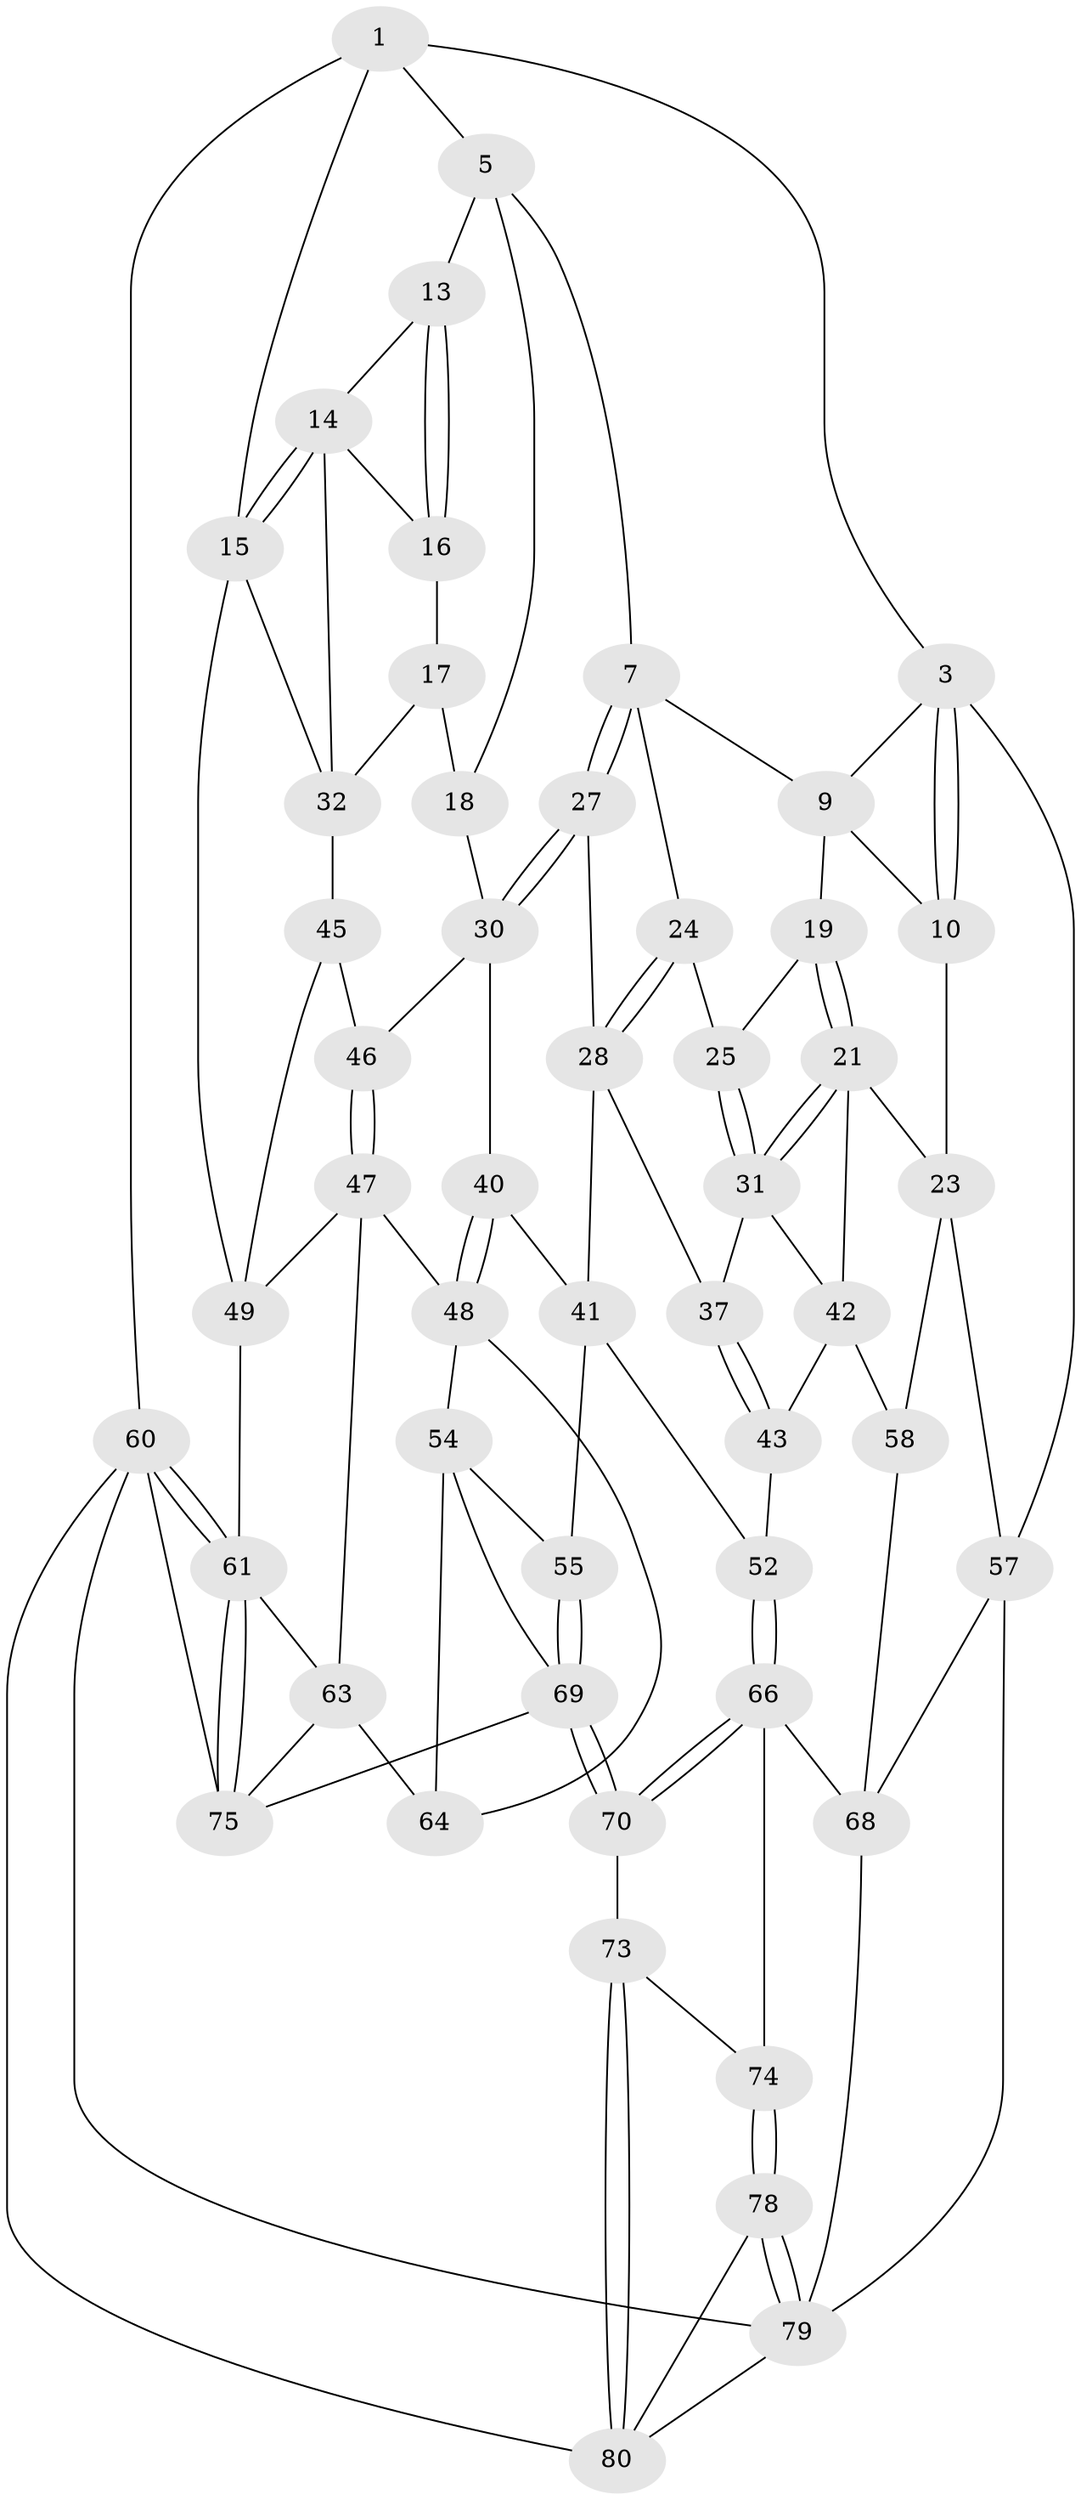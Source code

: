 // Generated by graph-tools (version 1.1) at 2025/52/02/27/25 19:52:40]
// undirected, 51 vertices, 113 edges
graph export_dot {
graph [start="1"]
  node [color=gray90,style=filled];
  1 [pos="+0.6894354092867667+0",super="+2"];
  3 [pos="+0+0",super="+4"];
  5 [pos="+0.7041012819781277+0",super="+6"];
  7 [pos="+0.5974624908448986+0.16816610210549923",super="+8"];
  9 [pos="+0.38343814834861506+0",super="+12"];
  10 [pos="+0+0",super="+11"];
  13 [pos="+0.7978551280101664+0.10052653387771487"];
  14 [pos="+0.9753106154040273+0.1054192616726864",super="+26"];
  15 [pos="+1+0",super="+35"];
  16 [pos="+0.814397245363118+0.21723360399107272"];
  17 [pos="+0.7629483136159269+0.2345383866934424",super="+34"];
  18 [pos="+0.7527200693510534+0.2360775796031274",super="+29"];
  19 [pos="+0.1038461612939511+0.10297295014290113",super="+20"];
  21 [pos="+0.20308458545734195+0.24321625577359351",super="+22"];
  23 [pos="+0+0.2529077419237818",super="+56"];
  24 [pos="+0.4779102540117615+0.1876926941400274"];
  25 [pos="+0.29347539189425004+0.18004759960823424"];
  27 [pos="+0.5979048873607292+0.23174415978144802"];
  28 [pos="+0.48863735678956605+0.2732099990005889",super="+36"];
  30 [pos="+0.663174665298971+0.32471778917948135",super="+39"];
  31 [pos="+0.27137756777352884+0.2463580762590151",super="+38"];
  32 [pos="+0.8836073619636945+0.26017865369853066",super="+33"];
  37 [pos="+0.3148972867033369+0.29447439360855693"];
  40 [pos="+0.5895164311260621+0.41356698563889194"];
  41 [pos="+0.45024921668666595+0.41749919098259525",super="+51"];
  42 [pos="+0.08278174111527+0.5546250352454715",super="+44"];
  43 [pos="+0.20160656179711145+0.5833020245976362"];
  45 [pos="+0.8825681100815745+0.46404686880310364"];
  46 [pos="+0.7100739327316433+0.43568735456233737"];
  47 [pos="+0.7183694955604143+0.5698296850101275",super="+59"];
  48 [pos="+0.6546783379286095+0.5780884722189941",super="+53"];
  49 [pos="+1+0.5621661593767904",super="+50"];
  52 [pos="+0.3162460477874234+0.6029172758542023"];
  54 [pos="+0.5149919636026061+0.6545462297278011",super="+71"];
  55 [pos="+0.5113919760557741+0.6532173740211797"];
  57 [pos="+0+1"];
  58 [pos="+0+0.60626193785487"];
  60 [pos="+1+1",super="+81"];
  61 [pos="+1+1",super="+62"];
  63 [pos="+0.7888002325560212+0.7482734363135799",super="+65"];
  64 [pos="+0.7266349397692221+0.7755983112961226"];
  66 [pos="+0.3225870359492942+0.6995130955264919",super="+67"];
  68 [pos="+0.07962142319427762+0.765290338223264",super="+77"];
  69 [pos="+0.3816737457060536+0.8630877201513557",super="+72"];
  70 [pos="+0.3559942509198151+0.8553168157822175"];
  73 [pos="+0.3511734028222668+0.857463442302968"];
  74 [pos="+0.23831269380086786+0.8541595827665924"];
  75 [pos="+0.8904465762033599+0.9022428319196674",super="+76"];
  78 [pos="+0.19301732222689244+0.9402701227426835"];
  79 [pos="+0.11678656448467356+0.9791113479787428",super="+83"];
  80 [pos="+0.2818413614165173+0.9849427723549703",super="+82"];
  1 -- 5;
  1 -- 3;
  1 -- 60;
  1 -- 15;
  3 -- 10;
  3 -- 10;
  3 -- 57;
  3 -- 9;
  5 -- 13;
  5 -- 18;
  5 -- 7;
  7 -- 27;
  7 -- 27;
  7 -- 24;
  7 -- 9;
  9 -- 19;
  9 -- 10;
  10 -- 23;
  13 -- 14;
  13 -- 16;
  13 -- 16;
  14 -- 15;
  14 -- 15;
  14 -- 16;
  14 -- 32;
  15 -- 32;
  15 -- 49;
  16 -- 17;
  17 -- 18 [weight=2];
  17 -- 32;
  18 -- 30;
  19 -- 21;
  19 -- 21;
  19 -- 25;
  21 -- 31;
  21 -- 31;
  21 -- 42;
  21 -- 23;
  23 -- 57;
  23 -- 58;
  24 -- 25;
  24 -- 28;
  24 -- 28;
  25 -- 31;
  25 -- 31;
  27 -- 28;
  27 -- 30;
  27 -- 30;
  28 -- 41;
  28 -- 37;
  30 -- 40;
  30 -- 46;
  31 -- 42;
  31 -- 37;
  32 -- 45;
  37 -- 43;
  37 -- 43;
  40 -- 41;
  40 -- 48;
  40 -- 48;
  41 -- 52;
  41 -- 55;
  42 -- 43;
  42 -- 58;
  43 -- 52;
  45 -- 46;
  45 -- 49;
  46 -- 47;
  46 -- 47;
  47 -- 48;
  47 -- 63;
  47 -- 49;
  48 -- 64;
  48 -- 54;
  49 -- 61;
  52 -- 66;
  52 -- 66;
  54 -- 55;
  54 -- 64;
  54 -- 69;
  55 -- 69;
  55 -- 69;
  57 -- 79;
  57 -- 68;
  58 -- 68;
  60 -- 61;
  60 -- 61;
  60 -- 79;
  60 -- 80;
  60 -- 75;
  61 -- 75;
  61 -- 75;
  61 -- 63;
  63 -- 64;
  63 -- 75;
  66 -- 70;
  66 -- 70;
  66 -- 68;
  66 -- 74;
  68 -- 79;
  69 -- 70;
  69 -- 70;
  69 -- 75;
  70 -- 73;
  73 -- 74;
  73 -- 80;
  73 -- 80;
  74 -- 78;
  74 -- 78;
  78 -- 79;
  78 -- 79;
  78 -- 80;
  79 -- 80;
}
